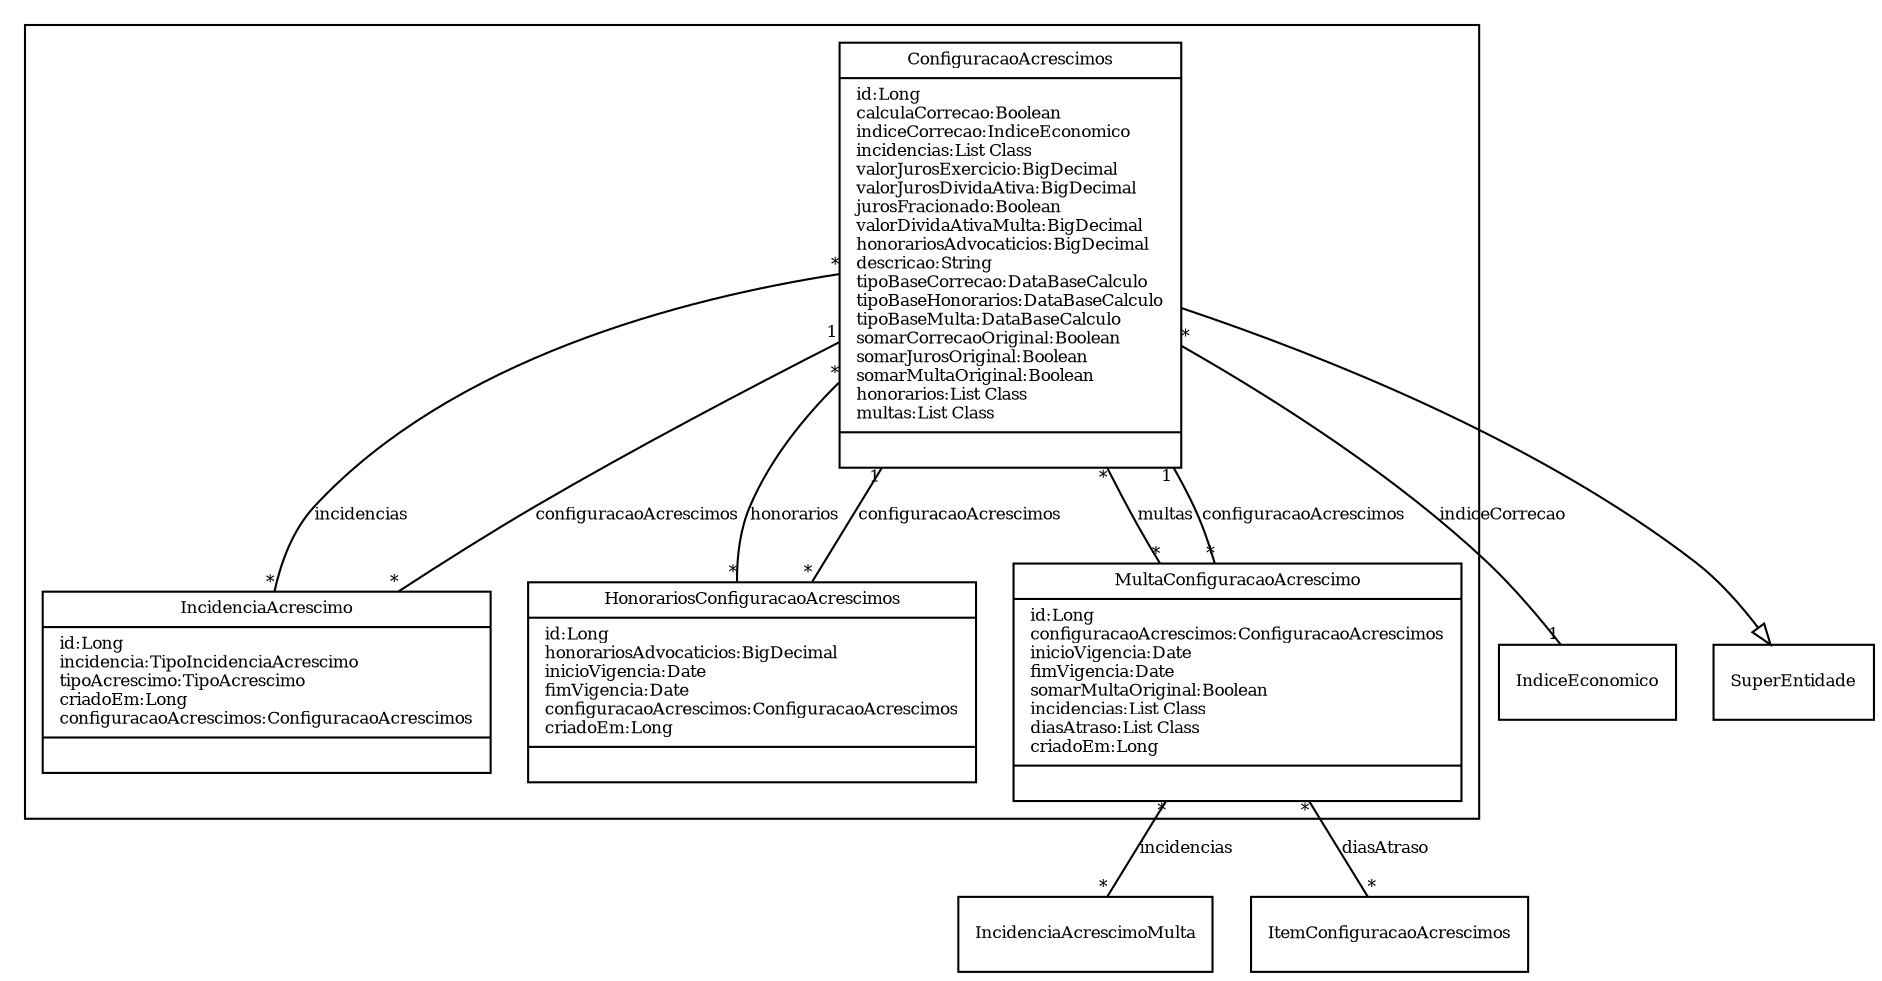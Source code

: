 digraph G{
fontname = "Times-Roman"
fontsize = 8

node [
        fontname = "Times-Roman"
        fontsize = 8
        shape = "record"
]

edge [
        fontname = "Times-Roman"
        fontsize = 8
]

subgraph clusterCONFIGURACAO_DE_ACRESCIMOS
{
ConfiguracaoAcrescimos [label = "{ConfiguracaoAcrescimos|id:Long\lcalculaCorrecao:Boolean\lindiceCorrecao:IndiceEconomico\lincidencias:List Class\lvalorJurosExercicio:BigDecimal\lvalorJurosDividaAtiva:BigDecimal\ljurosFracionado:Boolean\lvalorDividaAtivaMulta:BigDecimal\lhonorariosAdvocaticios:BigDecimal\ldescricao:String\ltipoBaseCorrecao:DataBaseCalculo\ltipoBaseHonorarios:DataBaseCalculo\ltipoBaseMulta:DataBaseCalculo\lsomarCorrecaoOriginal:Boolean\lsomarJurosOriginal:Boolean\lsomarMultaOriginal:Boolean\lhonorarios:List Class\lmultas:List Class\l|\l}"]
IncidenciaAcrescimo [label = "{IncidenciaAcrescimo|id:Long\lincidencia:TipoIncidenciaAcrescimo\ltipoAcrescimo:TipoAcrescimo\lcriadoEm:Long\lconfiguracaoAcrescimos:ConfiguracaoAcrescimos\l|\l}"]
HonorariosConfiguracaoAcrescimos [label = "{HonorariosConfiguracaoAcrescimos|id:Long\lhonorariosAdvocaticios:BigDecimal\linicioVigencia:Date\lfimVigencia:Date\lconfiguracaoAcrescimos:ConfiguracaoAcrescimos\lcriadoEm:Long\l|\l}"]
MultaConfiguracaoAcrescimo [label = "{MultaConfiguracaoAcrescimo|id:Long\lconfiguracaoAcrescimos:ConfiguracaoAcrescimos\linicioVigencia:Date\lfimVigencia:Date\lsomarMultaOriginal:Boolean\lincidencias:List Class\ldiasAtraso:List Class\lcriadoEm:Long\l|\l}"]
}
edge [arrowhead = "none" headlabel = "1" taillabel = "*"] ConfiguracaoAcrescimos -> IndiceEconomico [label = "indiceCorrecao"]
edge [arrowhead = "none" headlabel = "*" taillabel = "*"] ConfiguracaoAcrescimos -> IncidenciaAcrescimo [label = "incidencias"]
edge [arrowhead = "none" headlabel = "*" taillabel = "*"] ConfiguracaoAcrescimos -> HonorariosConfiguracaoAcrescimos [label = "honorarios"]
edge [arrowhead = "none" headlabel = "*" taillabel = "*"] ConfiguracaoAcrescimos -> MultaConfiguracaoAcrescimo [label = "multas"]
edge [ arrowhead = "empty" headlabel = "" taillabel = ""] ConfiguracaoAcrescimos -> SuperEntidade
edge [arrowhead = "none" headlabel = "1" taillabel = "*"] IncidenciaAcrescimo -> ConfiguracaoAcrescimos [label = "configuracaoAcrescimos"]
edge [arrowhead = "none" headlabel = "1" taillabel = "*"] HonorariosConfiguracaoAcrescimos -> ConfiguracaoAcrescimos [label = "configuracaoAcrescimos"]
edge [arrowhead = "none" headlabel = "1" taillabel = "*"] MultaConfiguracaoAcrescimo -> ConfiguracaoAcrescimos [label = "configuracaoAcrescimos"]
edge [arrowhead = "none" headlabel = "*" taillabel = "*"] MultaConfiguracaoAcrescimo -> IncidenciaAcrescimoMulta [label = "incidencias"]
edge [arrowhead = "none" headlabel = "*" taillabel = "*"] MultaConfiguracaoAcrescimo -> ItemConfiguracaoAcrescimos [label = "diasAtraso"]
}
